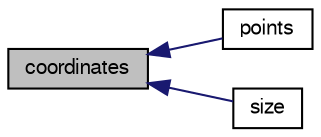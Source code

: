 digraph "coordinates"
{
  bgcolor="transparent";
  edge [fontname="FreeSans",fontsize="10",labelfontname="FreeSans",labelfontsize="10"];
  node [fontname="FreeSans",fontsize="10",shape=record];
  rankdir="LR";
  Node41 [label="coordinates",height=0.2,width=0.4,color="black", fillcolor="grey75", style="filled", fontcolor="black"];
  Node41 -> Node42 [dir="back",color="midnightblue",fontsize="10",style="solid",fontname="FreeSans"];
  Node42 [label="points",height=0.2,width=0.4,color="black",URL="$a25218.html#a7250c0b678d27efa1e0c3cf379827d92",tooltip="Get the points that define the surface. "];
  Node41 -> Node43 [dir="back",color="midnightblue",fontsize="10",style="solid",fontname="FreeSans"];
  Node43 [label="size",height=0.2,width=0.4,color="black",URL="$a25218.html#a03bc1200aac252c4d3e18657d700b71c",tooltip="Range of local indices that can be returned. "];
}
